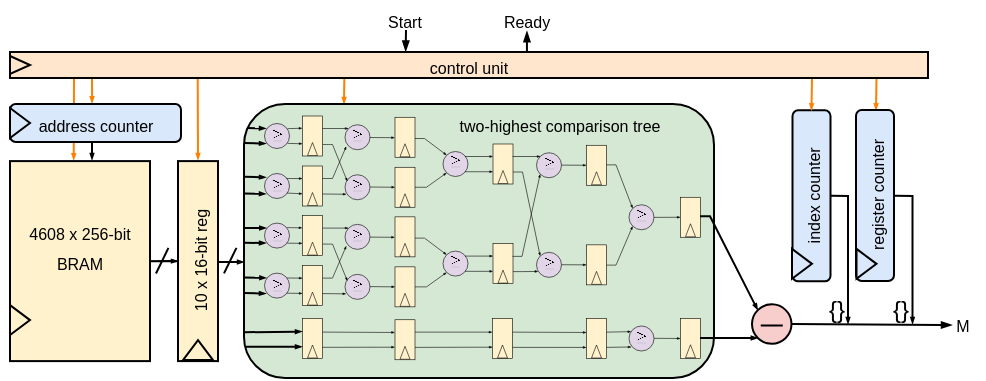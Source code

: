 <mxfile version="28.0.3">
  <diagram name="Page-1" id="Lm2m_auR1M7aOtymmEws">
    <mxGraphModel dx="601" dy="317" grid="1" gridSize="1" guides="1" tooltips="1" connect="1" arrows="1" fold="1" page="1" pageScale="1" pageWidth="595" pageHeight="842" math="1" shadow="0">
      <root>
        <mxCell id="0" />
        <mxCell id="1" parent="0" />
        <mxCell id="u5LdR0DTFu8338qAbrxq-368" value="" style="endArrow=blockThin;html=1;rounded=0;endSize=1;endFill=1;entryX=1;entryY=0.5;entryDx=0;entryDy=0;fillColor=#e51400;strokeColor=#FF8000;" edge="1" parent="1">
          <mxGeometry width="50" height="50" relative="1" as="geometry">
            <mxPoint x="463.25" y="40" as="sourcePoint" />
            <mxPoint x="463" y="56.18" as="targetPoint" />
          </mxGeometry>
        </mxCell>
        <mxCell id="u5LdR0DTFu8338qAbrxq-341" value="&lt;font style=&quot;font-size: 8px;&quot;&gt;index counter&lt;/font&gt;" style="rounded=1;whiteSpace=wrap;html=1;fillColor=#dae8fc;strokeColor=#000000;rotation=-90;" vertex="1" parent="1">
          <mxGeometry x="388" y="89.43" width="85.5" height="19" as="geometry" />
        </mxCell>
        <mxCell id="u5LdR0DTFu8338qAbrxq-373" value="&lt;font style=&quot;font-size: 8px;&quot;&gt;register counter&lt;/font&gt;" style="rounded=1;whiteSpace=wrap;html=1;fillColor=#dae8fc;strokeColor=#000000;rotation=-90;" vertex="1" parent="1">
          <mxGeometry x="419.75" y="89.25" width="85.5" height="19" as="geometry" />
        </mxCell>
        <mxCell id="u5LdR0DTFu8338qAbrxq-358" value="" style="endArrow=blockThin;html=1;rounded=0;endSize=1;endFill=1;entryX=0.455;entryY=-0.004;entryDx=0;entryDy=0;entryPerimeter=0;fillColor=#e51400;strokeColor=#FF8000;" edge="1" parent="1" target="u5LdR0DTFu8338qAbrxq-1">
          <mxGeometry width="50" height="50" relative="1" as="geometry">
            <mxPoint x="62" y="40" as="sourcePoint" />
            <mxPoint x="62" y="53" as="targetPoint" />
          </mxGeometry>
        </mxCell>
        <mxCell id="u5LdR0DTFu8338qAbrxq-354" value="" style="endArrow=blockThin;html=1;rounded=0;endSize=1;endFill=1;entryX=1;entryY=0.5;entryDx=0;entryDy=0;fillColor=#e51400;strokeColor=#FF8000;" edge="1" parent="1">
          <mxGeometry width="50" height="50" relative="1" as="geometry">
            <mxPoint x="431" y="40" as="sourcePoint" />
            <mxPoint x="430.75" y="56.18" as="targetPoint" />
          </mxGeometry>
        </mxCell>
        <mxCell id="u5LdR0DTFu8338qAbrxq-357" value="" style="endArrow=blockThin;html=1;rounded=0;endSize=1;endFill=1;entryX=0.48;entryY=-0.018;entryDx=0;entryDy=0;entryPerimeter=0;fillColor=#e51400;strokeColor=#FF8000;" edge="1" parent="1" target="u5LdR0DTFu8338qAbrxq-339">
          <mxGeometry width="50" height="50" relative="1" as="geometry">
            <mxPoint x="71" y="40" as="sourcePoint" />
            <mxPoint x="71" y="52" as="targetPoint" />
          </mxGeometry>
        </mxCell>
        <mxCell id="u5LdR0DTFu8338qAbrxq-360" value="" style="endArrow=blockThin;html=1;rounded=0;endSize=1;endFill=1;exitX=0.21;exitY=1.035;exitDx=0;exitDy=0;exitPerimeter=0;fillColor=#e51400;strokeColor=#FF8000;" edge="1" parent="1">
          <mxGeometry width="50" height="50" relative="1" as="geometry">
            <mxPoint x="123.87" y="39.7" as="sourcePoint" />
            <mxPoint x="124" y="81" as="targetPoint" />
          </mxGeometry>
        </mxCell>
        <mxCell id="u5LdR0DTFu8338qAbrxq-361" value="" style="endArrow=blockThin;html=1;rounded=0;endSize=1;endFill=1;fillColor=#e51400;strokeColor=#FF8000;" edge="1" parent="1">
          <mxGeometry width="50" height="50" relative="1" as="geometry">
            <mxPoint x="197.16" y="40" as="sourcePoint" />
            <mxPoint x="197" y="53" as="targetPoint" />
          </mxGeometry>
        </mxCell>
        <mxCell id="u5LdR0DTFu8338qAbrxq-352" value="&lt;font style=&quot;font-size: 8px;&quot;&gt;control unit&lt;/font&gt;" style="rounded=0;whiteSpace=wrap;html=1;fillColor=#ffe6cc;strokeColor=#000000;" vertex="1" parent="1">
          <mxGeometry x="30" y="27" width="459" height="13" as="geometry" />
        </mxCell>
        <mxCell id="u5LdR0DTFu8338qAbrxq-339" value="&lt;font style=&quot;font-size: 8px;&quot;&gt;address counter&lt;/font&gt;" style="rounded=1;whiteSpace=wrap;html=1;fillColor=#dae8fc;strokeColor=#000000;" vertex="1" parent="1">
          <mxGeometry x="30" y="53" width="85.5" height="19" as="geometry" />
        </mxCell>
        <mxCell id="u5LdR0DTFu8338qAbrxq-321" value="" style="rounded=1;whiteSpace=wrap;html=1;fillColor=#d5e8d4;strokeColor=#000000;" vertex="1" parent="1">
          <mxGeometry x="147" y="53" width="235" height="137" as="geometry" />
        </mxCell>
        <mxCell id="u5LdR0DTFu8338qAbrxq-265" value="" style="ellipse;whiteSpace=wrap;html=1;aspect=fixed;fillColor=#e1d5e7;strokeColor=#000000;strokeWidth=0.3;" vertex="1" parent="1">
          <mxGeometry x="157" y="137.3" width="12.5" height="12.5" as="geometry" />
        </mxCell>
        <mxCell id="u5LdR0DTFu8338qAbrxq-301" value="&lt;font style=&quot;font-size: 6px;&quot;&gt;$$\geq$$&lt;/font&gt;" style="text;html=1;align=center;verticalAlign=middle;whiteSpace=wrap;rounded=0;fillColor=none;strokeColor=none;" vertex="1" parent="1">
          <mxGeometry x="155.75" y="136.43" width="15" height="15" as="geometry" />
        </mxCell>
        <mxCell id="u5LdR0DTFu8338qAbrxq-231" value="" style="ellipse;whiteSpace=wrap;html=1;aspect=fixed;fillColor=#f8cecc;strokeColor=#000000;strokeWidth=1;" vertex="1" parent="1">
          <mxGeometry x="401" y="153.18" width="19.75" height="19.75" as="geometry" />
        </mxCell>
        <mxCell id="u5LdR0DTFu8338qAbrxq-228" value="" style="ellipse;whiteSpace=wrap;html=1;aspect=fixed;fillColor=#e1d5e7;strokeColor=#000000;strokeWidth=0.3;" vertex="1" parent="1">
          <mxGeometry x="339.25" y="163.75" width="12.5" height="12.5" as="geometry" />
        </mxCell>
        <mxCell id="u5LdR0DTFu8338qAbrxq-226" value="" style="ellipse;whiteSpace=wrap;html=1;aspect=fixed;fillColor=#e1d5e7;strokeColor=#000000;strokeWidth=0.3;" vertex="1" parent="1">
          <mxGeometry x="339.25" y="103.13" width="12.5" height="12.5" as="geometry" />
        </mxCell>
        <mxCell id="u5LdR0DTFu8338qAbrxq-264" value="" style="ellipse;whiteSpace=wrap;html=1;aspect=fixed;fillColor=#e1d5e7;strokeColor=#000000;strokeWidth=0.3;" vertex="1" parent="1">
          <mxGeometry x="157" y="112.3" width="12.5" height="12.5" as="geometry" />
        </mxCell>
        <mxCell id="u5LdR0DTFu8338qAbrxq-261" value="" style="ellipse;whiteSpace=wrap;html=1;aspect=fixed;fillColor=#e1d5e7;strokeColor=#000000;strokeWidth=0.3;" vertex="1" parent="1">
          <mxGeometry x="293" y="126.93" width="12.5" height="12.5" as="geometry" />
        </mxCell>
        <mxCell id="u5LdR0DTFu8338qAbrxq-216" value="" style="ellipse;whiteSpace=wrap;html=1;aspect=fixed;fillColor=#e1d5e7;strokeColor=#000000;strokeWidth=0.3;" vertex="1" parent="1">
          <mxGeometry x="293" y="77.13" width="12.5" height="12.5" as="geometry" />
        </mxCell>
        <mxCell id="u5LdR0DTFu8338qAbrxq-217" value="&lt;font style=&quot;font-size: 6px;&quot;&gt;$$\geq$$&lt;/font&gt;" style="text;html=1;align=center;verticalAlign=middle;whiteSpace=wrap;rounded=0;fillColor=none;strokeColor=none;" vertex="1" parent="1">
          <mxGeometry x="291.75" y="75.63" width="15" height="15" as="geometry" />
        </mxCell>
        <mxCell id="u5LdR0DTFu8338qAbrxq-269" value="&lt;font style=&quot;font-size: 6px;&quot;&gt;$$\geq$$&lt;/font&gt;" style="text;html=1;align=center;verticalAlign=middle;whiteSpace=wrap;rounded=0;fillColor=none;strokeColor=none;" vertex="1" parent="1">
          <mxGeometry x="291.75" y="125.43" width="15" height="15" as="geometry" />
        </mxCell>
        <mxCell id="u5LdR0DTFu8338qAbrxq-208" value="" style="ellipse;whiteSpace=wrap;html=1;aspect=fixed;fillColor=#e1d5e7;strokeColor=#000000;strokeWidth=0.3;" vertex="1" parent="1">
          <mxGeometry x="246.25" y="76.5" width="12.5" height="12.5" as="geometry" />
        </mxCell>
        <mxCell id="u5LdR0DTFu8338qAbrxq-192" value="" style="ellipse;whiteSpace=wrap;html=1;aspect=fixed;fillColor=#e1d5e7;strokeColor=#000000;strokeWidth=0.3;" vertex="1" parent="1">
          <mxGeometry x="197.25" y="88.13" width="12.5" height="12.5" as="geometry" />
        </mxCell>
        <mxCell id="u5LdR0DTFu8338qAbrxq-190" value="" style="ellipse;whiteSpace=wrap;html=1;aspect=fixed;fillColor=#e1d5e7;strokeColor=#000000;strokeWidth=0.3;" vertex="1" parent="1">
          <mxGeometry x="197.25" y="63.13" width="12.5" height="12.5" as="geometry" />
        </mxCell>
        <mxCell id="u5LdR0DTFu8338qAbrxq-169" value="" style="ellipse;whiteSpace=wrap;html=1;aspect=fixed;fillColor=#e1d5e7;strokeColor=#000000;strokeWidth=0.3;" vertex="1" parent="1">
          <mxGeometry x="157" y="62.5" width="12.5" height="12.5" as="geometry" />
        </mxCell>
        <mxCell id="u5LdR0DTFu8338qAbrxq-174" value="" style="ellipse;whiteSpace=wrap;html=1;aspect=fixed;fillColor=#e1d5e7;strokeColor=#000000;strokeWidth=0.3;" vertex="1" parent="1">
          <mxGeometry x="157" y="87.5" width="12.5" height="12.5" as="geometry" />
        </mxCell>
        <mxCell id="u5LdR0DTFu8338qAbrxq-191" value="&lt;font style=&quot;font-size: 6px;&quot;&gt;$$\geq$$&lt;/font&gt;" style="text;html=1;align=center;verticalAlign=middle;whiteSpace=wrap;rounded=0;fillColor=none;strokeColor=none;" vertex="1" parent="1">
          <mxGeometry x="196" y="61.63" width="15" height="15" as="geometry" />
        </mxCell>
        <mxCell id="u5LdR0DTFu8338qAbrxq-193" value="&lt;font style=&quot;font-size: 6px;&quot;&gt;$$\geq$$&lt;/font&gt;" style="text;html=1;align=center;verticalAlign=middle;whiteSpace=wrap;rounded=0;fillColor=none;strokeColor=none;" vertex="1" parent="1">
          <mxGeometry x="196" y="86.63" width="15" height="15" as="geometry" />
        </mxCell>
        <mxCell id="u5LdR0DTFu8338qAbrxq-209" value="&lt;font style=&quot;font-size: 6px;&quot;&gt;$$\geq$$&lt;/font&gt;" style="text;html=1;align=center;verticalAlign=middle;whiteSpace=wrap;rounded=0;fillColor=none;strokeColor=none;" vertex="1" parent="1">
          <mxGeometry x="245" y="74" width="15" height="15" as="geometry" />
        </mxCell>
        <mxCell id="u5LdR0DTFu8338qAbrxq-227" value="&lt;font style=&quot;font-size: 6px;&quot;&gt;$$\geq$$&lt;/font&gt;" style="text;html=1;align=center;verticalAlign=middle;whiteSpace=wrap;rounded=0;fillColor=none;strokeColor=none;" vertex="1" parent="1">
          <mxGeometry x="338" y="101.63" width="15" height="15" as="geometry" />
        </mxCell>
        <mxCell id="u5LdR0DTFu8338qAbrxq-229" value="&lt;font style=&quot;font-size: 6px;&quot;&gt;$$\geq$$&lt;/font&gt;" style="text;html=1;align=center;verticalAlign=middle;whiteSpace=wrap;rounded=0;fillColor=none;strokeColor=none;" vertex="1" parent="1">
          <mxGeometry x="338" y="162.13" width="15" height="15" as="geometry" />
        </mxCell>
        <mxCell id="u5LdR0DTFu8338qAbrxq-334" style="edgeStyle=orthogonalEdgeStyle;rounded=0;orthogonalLoop=1;jettySize=auto;html=1;entryX=0.5;entryY=1;entryDx=0;entryDy=0;endSize=1;endArrow=blockThin;endFill=1;" edge="1" parent="1" source="u5LdR0DTFu8338qAbrxq-1" target="u5LdR0DTFu8338qAbrxq-5">
          <mxGeometry relative="1" as="geometry" />
        </mxCell>
        <mxCell id="u5LdR0DTFu8338qAbrxq-1" value="&lt;font style=&quot;font-size: 8px;&quot; face=&quot;Helvetica&quot;&gt;BRAM&lt;/font&gt;" style="rounded=0;whiteSpace=wrap;html=1;fillColor=#fff2cc;strokeColor=#000000;" vertex="1" parent="1">
          <mxGeometry x="30" y="81.55" width="70" height="100" as="geometry" />
        </mxCell>
        <mxCell id="u5LdR0DTFu8338qAbrxq-2" value="&lt;font style=&quot;font-size: 8px;&quot;&gt;4608&lt;/font&gt;&lt;font style=&quot;font-size: 8px;&quot;&gt;&amp;nbsp;x 256-bit&lt;/font&gt;" style="text;html=1;align=center;verticalAlign=middle;whiteSpace=wrap;rounded=0;" vertex="1" parent="1">
          <mxGeometry x="25" y="111.55" width="80" height="10" as="geometry" />
        </mxCell>
        <mxCell id="u5LdR0DTFu8338qAbrxq-5" value="" style="rounded=0;whiteSpace=wrap;html=1;rotation=90;fillColor=#fff2cc;strokeColor=#000000;" vertex="1" parent="1">
          <mxGeometry x="74" y="121.55" width="100" height="20" as="geometry" />
        </mxCell>
        <mxCell id="u5LdR0DTFu8338qAbrxq-8" value="" style="triangle;whiteSpace=wrap;html=1;fillColor=#FFF2CC;strokeColor=#000000;" vertex="1" parent="1">
          <mxGeometry x="30" y="153.55" width="10" height="15" as="geometry" />
        </mxCell>
        <mxCell id="u5LdR0DTFu8338qAbrxq-3" value="" style="triangle;whiteSpace=wrap;html=1;fillColor=#fff2cc;strokeColor=#000000;rotation=-90;" vertex="1" parent="1">
          <mxGeometry x="119" y="168.55" width="10" height="15" as="geometry" />
        </mxCell>
        <mxCell id="u5LdR0DTFu8338qAbrxq-9" value="&lt;font style=&quot;font-size: 8px;&quot;&gt;10 x 16-bit&amp;nbsp;reg&lt;/font&gt;" style="text;html=1;align=center;verticalAlign=middle;whiteSpace=wrap;rounded=0;rotation=-90;" vertex="1" parent="1">
          <mxGeometry x="87.75" y="126.05" width="72.5" height="11" as="geometry" />
        </mxCell>
        <mxCell id="u5LdR0DTFu8338qAbrxq-170" value="" style="rounded=0;whiteSpace=wrap;html=1;strokeWidth=0.3;fillColor=#fff2cc;strokeColor=#000000;" vertex="1" parent="1">
          <mxGeometry x="271" y="160" width="10" height="20" as="geometry" />
        </mxCell>
        <mxCell id="u5LdR0DTFu8338qAbrxq-171" value="" style="triangle;whiteSpace=wrap;html=1;rotation=-90;strokeWidth=0.3;fillColor=#fff2cc;strokeColor=#000000;" vertex="1" parent="1">
          <mxGeometry x="272.75" y="174" width="6.5" height="5" as="geometry" />
        </mxCell>
        <mxCell id="u5LdR0DTFu8338qAbrxq-180" value="" style="rounded=0;whiteSpace=wrap;html=1;strokeWidth=0.3;fillColor=#fff2cc;strokeColor=#000000;" vertex="1" parent="1">
          <mxGeometry x="176" y="58.75" width="10" height="20" as="geometry" />
        </mxCell>
        <mxCell id="u5LdR0DTFu8338qAbrxq-181" value="" style="triangle;whiteSpace=wrap;html=1;rotation=-90;strokeWidth=0.3;fillColor=#fff2cc;strokeColor=#000000;" vertex="1" parent="1">
          <mxGeometry x="177.75" y="72.75" width="6.5" height="5" as="geometry" />
        </mxCell>
        <mxCell id="u5LdR0DTFu8338qAbrxq-182" value="" style="rounded=0;whiteSpace=wrap;html=1;strokeWidth=0.3;fillColor=#fff2cc;strokeColor=#000000;" vertex="1" parent="1">
          <mxGeometry x="176" y="83.75" width="10" height="20" as="geometry" />
        </mxCell>
        <mxCell id="u5LdR0DTFu8338qAbrxq-183" value="" style="triangle;whiteSpace=wrap;html=1;rotation=-90;strokeWidth=0.3;fillColor=#fff2cc;strokeColor=#000000;" vertex="1" parent="1">
          <mxGeometry x="177.75" y="97.75" width="6.5" height="5" as="geometry" />
        </mxCell>
        <mxCell id="u5LdR0DTFu8338qAbrxq-188" value="" style="rounded=0;whiteSpace=wrap;html=1;strokeWidth=0.3;fillColor=#fff2cc;strokeColor=#000000;" vertex="1" parent="1">
          <mxGeometry x="176" y="160" width="10" height="20" as="geometry" />
        </mxCell>
        <mxCell id="u5LdR0DTFu8338qAbrxq-189" value="" style="triangle;whiteSpace=wrap;html=1;rotation=-90;strokeWidth=0.3;fillColor=#fff2cc;strokeColor=#000000;" vertex="1" parent="1">
          <mxGeometry x="177.75" y="174" width="6.5" height="5" as="geometry" />
        </mxCell>
        <mxCell id="u5LdR0DTFu8338qAbrxq-198" value="" style="rounded=0;whiteSpace=wrap;html=1;strokeWidth=0.3;fillColor=#fff2cc;strokeColor=#000000;" vertex="1" parent="1">
          <mxGeometry x="222.25" y="59.38" width="10" height="20" as="geometry" />
        </mxCell>
        <mxCell id="u5LdR0DTFu8338qAbrxq-199" value="" style="triangle;whiteSpace=wrap;html=1;rotation=-90;strokeWidth=0.3;fillColor=#fff2cc;strokeColor=#000000;" vertex="1" parent="1">
          <mxGeometry x="224" y="73.38" width="6.5" height="5" as="geometry" />
        </mxCell>
        <mxCell id="u5LdR0DTFu8338qAbrxq-200" value="" style="rounded=0;whiteSpace=wrap;html=1;strokeWidth=0.3;fillColor=#fff2cc;strokeColor=#000000;" vertex="1" parent="1">
          <mxGeometry x="222.25" y="84.38" width="10" height="20" as="geometry" />
        </mxCell>
        <mxCell id="u5LdR0DTFu8338qAbrxq-201" value="" style="triangle;whiteSpace=wrap;html=1;rotation=-90;strokeWidth=0.3;fillColor=#fff2cc;strokeColor=#000000;" vertex="1" parent="1">
          <mxGeometry x="224" y="98.38" width="6.5" height="5" as="geometry" />
        </mxCell>
        <mxCell id="u5LdR0DTFu8338qAbrxq-206" value="" style="rounded=0;whiteSpace=wrap;html=1;strokeWidth=0.3;fillColor=#fff2cc;strokeColor=#000000;" vertex="1" parent="1">
          <mxGeometry x="222.25" y="160.63" width="10" height="20" as="geometry" />
        </mxCell>
        <mxCell id="u5LdR0DTFu8338qAbrxq-207" value="" style="triangle;whiteSpace=wrap;html=1;rotation=-90;strokeWidth=0.3;fillColor=#fff2cc;strokeColor=#000000;" vertex="1" parent="1">
          <mxGeometry x="224" y="174.63" width="6.5" height="5" as="geometry" />
        </mxCell>
        <mxCell id="u5LdR0DTFu8338qAbrxq-212" value="" style="rounded=0;whiteSpace=wrap;html=1;strokeWidth=0.3;fillColor=#fff2cc;strokeColor=#000000;" vertex="1" parent="1">
          <mxGeometry x="271.25" y="72.75" width="10" height="20" as="geometry" />
        </mxCell>
        <mxCell id="u5LdR0DTFu8338qAbrxq-213" value="" style="triangle;whiteSpace=wrap;html=1;rotation=-90;strokeWidth=0.3;fillColor=#fff2cc;strokeColor=#000000;" vertex="1" parent="1">
          <mxGeometry x="273" y="86.75" width="6.5" height="5" as="geometry" />
        </mxCell>
        <mxCell id="u5LdR0DTFu8338qAbrxq-218" value="" style="rounded=0;whiteSpace=wrap;html=1;strokeWidth=0.3;fillColor=#fff2cc;strokeColor=#000000;" vertex="1" parent="1">
          <mxGeometry x="318" y="73.38" width="10" height="20" as="geometry" />
        </mxCell>
        <mxCell id="u5LdR0DTFu8338qAbrxq-219" value="" style="triangle;whiteSpace=wrap;html=1;rotation=-90;strokeWidth=0.3;fillColor=#fff2cc;strokeColor=#000000;" vertex="1" parent="1">
          <mxGeometry x="319.75" y="87.38" width="6.5" height="5" as="geometry" />
        </mxCell>
        <mxCell id="u5LdR0DTFu8338qAbrxq-224" value="" style="rounded=0;whiteSpace=wrap;html=1;strokeWidth=0.3;fillColor=#fff2cc;strokeColor=#000000;" vertex="1" parent="1">
          <mxGeometry x="318" y="160" width="10" height="20" as="geometry" />
        </mxCell>
        <mxCell id="u5LdR0DTFu8338qAbrxq-225" value="" style="triangle;whiteSpace=wrap;html=1;rotation=-90;strokeWidth=0.3;fillColor=#fff2cc;strokeColor=#000000;" vertex="1" parent="1">
          <mxGeometry x="319.75" y="174" width="6.5" height="5" as="geometry" />
        </mxCell>
        <mxCell id="u5LdR0DTFu8338qAbrxq-235" value="" style="rounded=0;whiteSpace=wrap;html=1;strokeWidth=0.3;fillColor=#fff2cc;strokeColor=#000000;" vertex="1" parent="1">
          <mxGeometry x="365" y="99.38" width="10" height="20" as="geometry" />
        </mxCell>
        <mxCell id="u5LdR0DTFu8338qAbrxq-236" value="" style="triangle;whiteSpace=wrap;html=1;rotation=-90;strokeWidth=0.3;fillColor=#fff2cc;strokeColor=#000000;" vertex="1" parent="1">
          <mxGeometry x="366.75" y="113.38" width="6.5" height="5" as="geometry" />
        </mxCell>
        <mxCell id="u5LdR0DTFu8338qAbrxq-237" value="" style="rounded=0;whiteSpace=wrap;html=1;strokeWidth=0.3;fillColor=#fff2cc;strokeColor=#000000;" vertex="1" parent="1">
          <mxGeometry x="365" y="160" width="10" height="20" as="geometry" />
        </mxCell>
        <mxCell id="u5LdR0DTFu8338qAbrxq-238" value="" style="triangle;whiteSpace=wrap;html=1;rotation=-90;strokeWidth=0.3;fillColor=#fff2cc;strokeColor=#000000;" vertex="1" parent="1">
          <mxGeometry x="366.75" y="173.88" width="6.5" height="5" as="geometry" />
        </mxCell>
        <mxCell id="u5LdR0DTFu8338qAbrxq-240" value="" style="endArrow=blockThin;html=1;rounded=0;entryX=-0.012;entryY=0.306;entryDx=0;entryDy=0;entryPerimeter=0;endFill=1;endSize=1;strokeWidth=0.3;exitX=0.921;exitY=0.205;exitDx=0;exitDy=0;exitPerimeter=0;" edge="1" parent="1" source="u5LdR0DTFu8338qAbrxq-169" target="u5LdR0DTFu8338qAbrxq-180">
          <mxGeometry width="50" height="50" relative="1" as="geometry">
            <mxPoint x="169" y="65" as="sourcePoint" />
            <mxPoint x="225" y="55" as="targetPoint" />
          </mxGeometry>
        </mxCell>
        <mxCell id="u5LdR0DTFu8338qAbrxq-241" value="" style="endArrow=blockThin;html=1;rounded=0;exitX=0.922;exitY=0.795;exitDx=0;exitDy=0;exitPerimeter=0;entryX=-0.012;entryY=0.306;entryDx=0;entryDy=0;entryPerimeter=0;endFill=1;endSize=1;strokeWidth=0.3;" edge="1" parent="1" source="u5LdR0DTFu8338qAbrxq-169">
          <mxGeometry width="50" height="50" relative="1" as="geometry">
            <mxPoint x="162" y="72.62" as="sourcePoint" />
            <mxPoint x="176" y="72.62" as="targetPoint" />
          </mxGeometry>
        </mxCell>
        <mxCell id="u5LdR0DTFu8338qAbrxq-245" value="" style="endArrow=blockThin;html=1;rounded=0;exitX=0.839;exitY=0.33;exitDx=0;exitDy=0;exitPerimeter=0;endFill=1;endSize=1;strokeWidth=0.3;" edge="1" parent="1">
          <mxGeometry width="50" height="50" relative="1" as="geometry">
            <mxPoint x="186" y="65" as="sourcePoint" />
            <mxPoint x="199" y="65" as="targetPoint" />
          </mxGeometry>
        </mxCell>
        <mxCell id="u5LdR0DTFu8338qAbrxq-246" value="" style="endArrow=blockThin;html=1;rounded=0;exitX=1.016;exitY=0.712;exitDx=0;exitDy=0;exitPerimeter=0;endFill=1;endSize=1;strokeWidth=0.3;entryX=0.162;entryY=0.322;entryDx=0;entryDy=0;entryPerimeter=0;" edge="1" parent="1" source="u5LdR0DTFu8338qAbrxq-180" target="u5LdR0DTFu8338qAbrxq-193">
          <mxGeometry width="50" height="50" relative="1" as="geometry">
            <mxPoint x="186" y="72.66" as="sourcePoint" />
            <mxPoint x="199" y="72.66" as="targetPoint" />
            <Array as="points">
              <mxPoint x="187" y="73" />
              <mxPoint x="188" y="73" />
              <mxPoint x="189" y="73" />
              <mxPoint x="190" y="73" />
              <mxPoint x="191" y="73" />
            </Array>
          </mxGeometry>
        </mxCell>
        <mxCell id="u5LdR0DTFu8338qAbrxq-247" value="" style="endArrow=blockThin;html=1;rounded=0;entryX=-0.012;entryY=0.306;entryDx=0;entryDy=0;entryPerimeter=0;endFill=1;endSize=1;strokeWidth=0.3;" edge="1" parent="1">
          <mxGeometry width="50" height="50" relative="1" as="geometry">
            <mxPoint x="168" y="90" as="sourcePoint" />
            <mxPoint x="176" y="90.03" as="targetPoint" />
          </mxGeometry>
        </mxCell>
        <mxCell id="u5LdR0DTFu8338qAbrxq-248" value="" style="endArrow=blockThin;html=1;rounded=0;exitX=0.902;exitY=0.783;exitDx=0;exitDy=0;exitPerimeter=0;entryX=-0.012;entryY=0.306;entryDx=0;entryDy=0;entryPerimeter=0;endFill=1;endSize=1;strokeWidth=0.3;" edge="1" parent="1" source="u5LdR0DTFu8338qAbrxq-174">
          <mxGeometry width="50" height="50" relative="1" as="geometry">
            <mxPoint x="162" y="97.65" as="sourcePoint" />
            <mxPoint x="176" y="97.65" as="targetPoint" />
          </mxGeometry>
        </mxCell>
        <mxCell id="u5LdR0DTFu8338qAbrxq-249" value="" style="endArrow=blockThin;html=1;rounded=0;exitX=0.839;exitY=0.33;exitDx=0;exitDy=0;exitPerimeter=0;entryX=0.132;entryY=0.75;entryDx=0;entryDy=0;entryPerimeter=0;endFill=1;endSize=1;strokeWidth=0.3;" edge="1" parent="1" target="u5LdR0DTFu8338qAbrxq-193">
          <mxGeometry width="50" height="50" relative="1" as="geometry">
            <mxPoint x="186" y="97.75" as="sourcePoint" />
            <mxPoint x="200" y="97.75" as="targetPoint" />
          </mxGeometry>
        </mxCell>
        <mxCell id="u5LdR0DTFu8338qAbrxq-250" value="" style="endArrow=blockThin;html=1;rounded=0;exitX=0.839;exitY=0.33;exitDx=0;exitDy=0;exitPerimeter=0;entryX=0.127;entryY=0.819;entryDx=0;entryDy=0;entryPerimeter=0;endFill=1;endSize=1;strokeWidth=0.3;" edge="1" parent="1" target="u5LdR0DTFu8338qAbrxq-191">
          <mxGeometry width="50" height="50" relative="1" as="geometry">
            <mxPoint x="186" y="90" as="sourcePoint" />
            <mxPoint x="200" y="90" as="targetPoint" />
            <Array as="points">
              <mxPoint x="191" y="90" />
            </Array>
          </mxGeometry>
        </mxCell>
        <mxCell id="u5LdR0DTFu8338qAbrxq-251" value="" style="endArrow=blockThin;html=1;rounded=0;exitX=0.839;exitY=0.33;exitDx=0;exitDy=0;exitPerimeter=0;endFill=1;endSize=1;strokeWidth=0.3;entryX=0;entryY=0.5;entryDx=0;entryDy=0;" edge="1" parent="1" target="u5LdR0DTFu8338qAbrxq-200">
          <mxGeometry width="50" height="50" relative="1" as="geometry">
            <mxPoint x="209.75" y="94.25" as="sourcePoint" />
            <mxPoint x="221" y="94" as="targetPoint" />
          </mxGeometry>
        </mxCell>
        <mxCell id="u5LdR0DTFu8338qAbrxq-252" value="" style="endArrow=blockThin;html=1;rounded=0;exitX=0.839;exitY=0.33;exitDx=0;exitDy=0;exitPerimeter=0;endFill=1;endSize=1;strokeWidth=0.3;entryX=-0.009;entryY=0.511;entryDx=0;entryDy=0;entryPerimeter=0;" edge="1" parent="1" target="u5LdR0DTFu8338qAbrxq-198">
          <mxGeometry width="50" height="50" relative="1" as="geometry">
            <mxPoint x="209.75" y="69.5" as="sourcePoint" />
            <mxPoint x="222" y="69.25" as="targetPoint" />
          </mxGeometry>
        </mxCell>
        <mxCell id="u5LdR0DTFu8338qAbrxq-253" value="" style="endArrow=blockThin;html=1;rounded=0;exitX=0.839;exitY=0.33;exitDx=0;exitDy=0;exitPerimeter=0;endFill=1;endSize=1;strokeWidth=0.3;entryX=0;entryY=0;entryDx=0;entryDy=0;" edge="1" parent="1" target="u5LdR0DTFu8338qAbrxq-208">
          <mxGeometry width="50" height="50" relative="1" as="geometry">
            <mxPoint x="232.25" y="70" as="sourcePoint" />
            <mxPoint x="244.5" y="70.5" as="targetPoint" />
            <Array as="points">
              <mxPoint x="237" y="70" />
            </Array>
          </mxGeometry>
        </mxCell>
        <mxCell id="u5LdR0DTFu8338qAbrxq-254" value="" style="endArrow=blockThin;html=1;rounded=0;exitX=0.839;exitY=0.33;exitDx=0;exitDy=0;exitPerimeter=0;endFill=1;endSize=1;strokeWidth=0.3;entryX=0;entryY=1;entryDx=0;entryDy=0;" edge="1" parent="1" target="u5LdR0DTFu8338qAbrxq-208">
          <mxGeometry width="50" height="50" relative="1" as="geometry">
            <mxPoint x="232.25" y="94.38" as="sourcePoint" />
            <mxPoint x="247" y="103.38" as="targetPoint" />
            <Array as="points">
              <mxPoint x="238" y="94.38" />
            </Array>
          </mxGeometry>
        </mxCell>
        <mxCell id="u5LdR0DTFu8338qAbrxq-255" value="" style="endArrow=blockThin;html=1;rounded=0;exitX=0.839;exitY=0.33;exitDx=0;exitDy=0;exitPerimeter=0;entryX=-0.012;entryY=0.306;entryDx=0;entryDy=0;entryPerimeter=0;endFill=1;endSize=1;strokeWidth=0.3;" edge="1" parent="1">
          <mxGeometry width="50" height="50" relative="1" as="geometry">
            <mxPoint x="257.25" y="79" as="sourcePoint" />
            <mxPoint x="271.25" y="79" as="targetPoint" />
          </mxGeometry>
        </mxCell>
        <mxCell id="u5LdR0DTFu8338qAbrxq-256" value="" style="endArrow=blockThin;html=1;rounded=0;exitX=0.839;exitY=0.33;exitDx=0;exitDy=0;exitPerimeter=0;entryX=-0.012;entryY=0.306;entryDx=0;entryDy=0;entryPerimeter=0;endFill=1;endSize=1;strokeWidth=0.3;" edge="1" parent="1">
          <mxGeometry width="50" height="50" relative="1" as="geometry">
            <mxPoint x="257.25" y="86.62" as="sourcePoint" />
            <mxPoint x="271.25" y="86.62" as="targetPoint" />
          </mxGeometry>
        </mxCell>
        <mxCell id="u5LdR0DTFu8338qAbrxq-257" value="" style="endArrow=blockThin;html=1;rounded=0;exitX=0.839;exitY=0.33;exitDx=0;exitDy=0;exitPerimeter=0;entryX=-0.012;entryY=0.306;entryDx=0;entryDy=0;entryPerimeter=0;endFill=1;endSize=1;strokeWidth=0.3;" edge="1" parent="1">
          <mxGeometry width="50" height="50" relative="1" as="geometry">
            <mxPoint x="281" y="79" as="sourcePoint" />
            <mxPoint x="295" y="79" as="targetPoint" />
          </mxGeometry>
        </mxCell>
        <mxCell id="u5LdR0DTFu8338qAbrxq-258" value="" style="endArrow=blockThin;html=1;rounded=0;exitX=0.839;exitY=0.33;exitDx=0;exitDy=0;exitPerimeter=0;endFill=1;endSize=1;strokeWidth=0.3;entryX=0;entryY=0;entryDx=0;entryDy=0;" edge="1" parent="1" target="u5LdR0DTFu8338qAbrxq-261">
          <mxGeometry width="50" height="50" relative="1" as="geometry">
            <mxPoint x="281.25" y="86.75" as="sourcePoint" />
            <mxPoint x="299" y="114" as="targetPoint" />
            <Array as="points">
              <mxPoint x="286" y="86.75" />
            </Array>
          </mxGeometry>
        </mxCell>
        <mxCell id="u5LdR0DTFu8338qAbrxq-259" value="" style="endArrow=blockThin;html=1;rounded=0;exitX=0.839;exitY=0.33;exitDx=0;exitDy=0;exitPerimeter=0;entryX=0;entryY=0.5;entryDx=0;entryDy=0;endFill=1;endSize=1;strokeWidth=0.3;" edge="1" parent="1" target="u5LdR0DTFu8338qAbrxq-218">
          <mxGeometry width="50" height="50" relative="1" as="geometry">
            <mxPoint x="305.5" y="83.31" as="sourcePoint" />
            <mxPoint x="319.5" y="83.31" as="targetPoint" />
          </mxGeometry>
        </mxCell>
        <mxCell id="u5LdR0DTFu8338qAbrxq-260" value="" style="ellipse;whiteSpace=wrap;html=1;aspect=fixed;fillColor=#e1d5e7;strokeColor=#000000;strokeWidth=0.3;" vertex="1" parent="1">
          <mxGeometry x="246.25" y="126.3" width="12.5" height="12.5" as="geometry" />
        </mxCell>
        <mxCell id="u5LdR0DTFu8338qAbrxq-262" value="" style="ellipse;whiteSpace=wrap;html=1;aspect=fixed;fillColor=#e1d5e7;strokeColor=#000000;strokeWidth=0.3;" vertex="1" parent="1">
          <mxGeometry x="197.25" y="137.93" width="12.5" height="12.5" as="geometry" />
        </mxCell>
        <mxCell id="u5LdR0DTFu8338qAbrxq-263" value="" style="ellipse;whiteSpace=wrap;html=1;aspect=fixed;fillColor=#e1d5e7;strokeColor=#000000;strokeWidth=0.3;" vertex="1" parent="1">
          <mxGeometry x="197.25" y="112.93" width="12.5" height="12.5" as="geometry" />
        </mxCell>
        <mxCell id="u5LdR0DTFu8338qAbrxq-266" value="&lt;font style=&quot;font-size: 6px;&quot;&gt;$$\geq$$&lt;/font&gt;" style="text;html=1;align=center;verticalAlign=middle;whiteSpace=wrap;rounded=0;fillColor=none;strokeColor=none;" vertex="1" parent="1">
          <mxGeometry x="196" y="111.43" width="15" height="15" as="geometry" />
        </mxCell>
        <mxCell id="u5LdR0DTFu8338qAbrxq-267" value="&lt;font style=&quot;font-size: 6px;&quot;&gt;$$\geq$$&lt;/font&gt;" style="text;html=1;align=center;verticalAlign=middle;whiteSpace=wrap;rounded=0;fillColor=none;strokeColor=none;" vertex="1" parent="1">
          <mxGeometry x="196" y="136.43" width="15" height="15" as="geometry" />
        </mxCell>
        <mxCell id="u5LdR0DTFu8338qAbrxq-268" value="&lt;font style=&quot;font-size: 6px;&quot;&gt;$$\geq$$&lt;/font&gt;" style="text;html=1;align=center;verticalAlign=middle;whiteSpace=wrap;rounded=0;fillColor=none;strokeColor=none;" vertex="1" parent="1">
          <mxGeometry x="245" y="124.8" width="15" height="15" as="geometry" />
        </mxCell>
        <mxCell id="u5LdR0DTFu8338qAbrxq-270" value="" style="rounded=0;whiteSpace=wrap;html=1;strokeWidth=0.3;fillColor=#fff2cc;strokeColor=#000000;" vertex="1" parent="1">
          <mxGeometry x="176" y="108.55" width="10" height="20" as="geometry" />
        </mxCell>
        <mxCell id="u5LdR0DTFu8338qAbrxq-271" value="" style="triangle;whiteSpace=wrap;html=1;rotation=-90;strokeWidth=0.3;fillColor=#fff2cc;strokeColor=#000000;" vertex="1" parent="1">
          <mxGeometry x="177.75" y="122.55" width="6.5" height="5" as="geometry" />
        </mxCell>
        <mxCell id="u5LdR0DTFu8338qAbrxq-272" value="" style="rounded=0;whiteSpace=wrap;html=1;strokeWidth=0.3;fillColor=#fff2cc;strokeColor=#000000;" vertex="1" parent="1">
          <mxGeometry x="176" y="133.55" width="10" height="20" as="geometry" />
        </mxCell>
        <mxCell id="u5LdR0DTFu8338qAbrxq-273" value="" style="triangle;whiteSpace=wrap;html=1;rotation=-90;strokeWidth=0.3;fillColor=#fff2cc;strokeColor=#000000;" vertex="1" parent="1">
          <mxGeometry x="177.75" y="147.55" width="6.5" height="5" as="geometry" />
        </mxCell>
        <mxCell id="u5LdR0DTFu8338qAbrxq-274" value="" style="rounded=0;whiteSpace=wrap;html=1;strokeWidth=0.3;fillColor=#fff2cc;strokeColor=#000000;" vertex="1" parent="1">
          <mxGeometry x="222.25" y="109.18" width="10" height="20" as="geometry" />
        </mxCell>
        <mxCell id="u5LdR0DTFu8338qAbrxq-275" value="" style="triangle;whiteSpace=wrap;html=1;rotation=-90;strokeWidth=0.3;fillColor=#fff2cc;strokeColor=#000000;" vertex="1" parent="1">
          <mxGeometry x="224" y="123.18" width="6.5" height="5" as="geometry" />
        </mxCell>
        <mxCell id="u5LdR0DTFu8338qAbrxq-276" value="" style="rounded=0;whiteSpace=wrap;html=1;strokeWidth=0.3;fillColor=#fff2cc;strokeColor=#000000;" vertex="1" parent="1">
          <mxGeometry x="222.25" y="134.18" width="10" height="20" as="geometry" />
        </mxCell>
        <mxCell id="u5LdR0DTFu8338qAbrxq-277" value="" style="triangle;whiteSpace=wrap;html=1;rotation=-90;strokeWidth=0.3;fillColor=#fff2cc;strokeColor=#000000;" vertex="1" parent="1">
          <mxGeometry x="224" y="148.18" width="6.5" height="5" as="geometry" />
        </mxCell>
        <mxCell id="u5LdR0DTFu8338qAbrxq-278" value="" style="rounded=0;whiteSpace=wrap;html=1;strokeWidth=0.3;fillColor=#fff2cc;strokeColor=#000000;" vertex="1" parent="1">
          <mxGeometry x="271.25" y="122.55" width="10" height="20" as="geometry" />
        </mxCell>
        <mxCell id="u5LdR0DTFu8338qAbrxq-279" value="" style="triangle;whiteSpace=wrap;html=1;rotation=-90;strokeWidth=0.3;fillColor=#fff2cc;strokeColor=#000000;" vertex="1" parent="1">
          <mxGeometry x="273" y="136.55" width="6.5" height="5" as="geometry" />
        </mxCell>
        <mxCell id="u5LdR0DTFu8338qAbrxq-280" value="" style="rounded=0;whiteSpace=wrap;html=1;strokeWidth=0.3;fillColor=#fff2cc;strokeColor=#000000;" vertex="1" parent="1">
          <mxGeometry x="318" y="123.18" width="10" height="20" as="geometry" />
        </mxCell>
        <mxCell id="u5LdR0DTFu8338qAbrxq-281" value="" style="triangle;whiteSpace=wrap;html=1;rotation=-90;strokeWidth=0.3;fillColor=#fff2cc;strokeColor=#000000;" vertex="1" parent="1">
          <mxGeometry x="319.75" y="137.18" width="6.5" height="5" as="geometry" />
        </mxCell>
        <mxCell id="u5LdR0DTFu8338qAbrxq-282" value="" style="endArrow=blockThin;html=1;rounded=0;exitX=0.903;exitY=0.18;exitDx=0;exitDy=0;exitPerimeter=0;entryX=-0.012;entryY=0.306;entryDx=0;entryDy=0;entryPerimeter=0;endFill=1;endSize=1;strokeWidth=0.3;" edge="1" parent="1" target="u5LdR0DTFu8338qAbrxq-270" source="u5LdR0DTFu8338qAbrxq-264">
          <mxGeometry width="50" height="50" relative="1" as="geometry">
            <mxPoint x="162" y="114.8" as="sourcePoint" />
            <mxPoint x="225" y="104.8" as="targetPoint" />
          </mxGeometry>
        </mxCell>
        <mxCell id="u5LdR0DTFu8338qAbrxq-283" value="" style="endArrow=blockThin;html=1;rounded=0;exitX=0.907;exitY=0.804;exitDx=0;exitDy=0;exitPerimeter=0;entryX=-0.012;entryY=0.306;entryDx=0;entryDy=0;entryPerimeter=0;endFill=1;endSize=1;strokeWidth=0.3;" edge="1" parent="1" source="u5LdR0DTFu8338qAbrxq-264">
          <mxGeometry width="50" height="50" relative="1" as="geometry">
            <mxPoint x="162" y="122.42" as="sourcePoint" />
            <mxPoint x="176" y="122.42" as="targetPoint" />
          </mxGeometry>
        </mxCell>
        <mxCell id="u5LdR0DTFu8338qAbrxq-284" value="" style="endArrow=blockThin;html=1;rounded=0;exitX=0.839;exitY=0.33;exitDx=0;exitDy=0;exitPerimeter=0;endFill=1;endSize=1;strokeWidth=0.3;" edge="1" parent="1">
          <mxGeometry width="50" height="50" relative="1" as="geometry">
            <mxPoint x="186" y="114.8" as="sourcePoint" />
            <mxPoint x="199" y="114.8" as="targetPoint" />
          </mxGeometry>
        </mxCell>
        <mxCell id="u5LdR0DTFu8338qAbrxq-285" value="" style="endArrow=blockThin;html=1;rounded=0;exitX=1.016;exitY=0.712;exitDx=0;exitDy=0;exitPerimeter=0;endFill=1;endSize=1;strokeWidth=0.3;entryX=0.162;entryY=0.322;entryDx=0;entryDy=0;entryPerimeter=0;" edge="1" parent="1" source="u5LdR0DTFu8338qAbrxq-270" target="u5LdR0DTFu8338qAbrxq-267">
          <mxGeometry width="50" height="50" relative="1" as="geometry">
            <mxPoint x="186" y="122.46" as="sourcePoint" />
            <mxPoint x="199" y="122.46" as="targetPoint" />
            <Array as="points">
              <mxPoint x="187" y="122.8" />
              <mxPoint x="188" y="122.8" />
              <mxPoint x="189" y="122.8" />
              <mxPoint x="190" y="122.8" />
              <mxPoint x="191" y="122.8" />
            </Array>
          </mxGeometry>
        </mxCell>
        <mxCell id="u5LdR0DTFu8338qAbrxq-286" value="" style="endArrow=blockThin;html=1;rounded=0;entryX=-0.012;entryY=0.306;entryDx=0;entryDy=0;entryPerimeter=0;endFill=1;endSize=1;strokeWidth=0.3;exitX=0.832;exitY=0.221;exitDx=0;exitDy=0;exitPerimeter=0;" edge="1" parent="1" source="u5LdR0DTFu8338qAbrxq-301">
          <mxGeometry width="50" height="50" relative="1" as="geometry">
            <mxPoint x="169" y="140" as="sourcePoint" />
            <mxPoint x="176" y="139.83" as="targetPoint" />
          </mxGeometry>
        </mxCell>
        <mxCell id="u5LdR0DTFu8338qAbrxq-287" value="" style="endArrow=blockThin;html=1;rounded=0;exitX=0.827;exitY=0.728;exitDx=0;exitDy=0;exitPerimeter=0;entryX=-0.012;entryY=0.306;entryDx=0;entryDy=0;entryPerimeter=0;endFill=1;endSize=1;strokeWidth=0.3;" edge="1" parent="1" source="u5LdR0DTFu8338qAbrxq-301">
          <mxGeometry width="50" height="50" relative="1" as="geometry">
            <mxPoint x="162" y="147.45" as="sourcePoint" />
            <mxPoint x="176" y="147.45" as="targetPoint" />
          </mxGeometry>
        </mxCell>
        <mxCell id="u5LdR0DTFu8338qAbrxq-288" value="" style="endArrow=blockThin;html=1;rounded=0;exitX=0.839;exitY=0.33;exitDx=0;exitDy=0;exitPerimeter=0;entryX=0.122;entryY=0.749;entryDx=0;entryDy=0;entryPerimeter=0;endFill=1;endSize=1;strokeWidth=0.3;" edge="1" parent="1" target="u5LdR0DTFu8338qAbrxq-267">
          <mxGeometry width="50" height="50" relative="1" as="geometry">
            <mxPoint x="186" y="147.55" as="sourcePoint" />
            <mxPoint x="200" y="147.55" as="targetPoint" />
          </mxGeometry>
        </mxCell>
        <mxCell id="u5LdR0DTFu8338qAbrxq-289" value="" style="endArrow=blockThin;html=1;rounded=0;exitX=0.839;exitY=0.33;exitDx=0;exitDy=0;exitPerimeter=0;entryX=0.127;entryY=0.819;entryDx=0;entryDy=0;entryPerimeter=0;endFill=1;endSize=1;strokeWidth=0.3;" edge="1" parent="1" target="u5LdR0DTFu8338qAbrxq-266">
          <mxGeometry width="50" height="50" relative="1" as="geometry">
            <mxPoint x="186" y="139.8" as="sourcePoint" />
            <mxPoint x="200" y="139.8" as="targetPoint" />
            <Array as="points">
              <mxPoint x="191" y="139.8" />
            </Array>
          </mxGeometry>
        </mxCell>
        <mxCell id="u5LdR0DTFu8338qAbrxq-290" value="" style="endArrow=blockThin;html=1;rounded=0;exitX=0.839;exitY=0.33;exitDx=0;exitDy=0;exitPerimeter=0;endFill=1;endSize=1;strokeWidth=0.3;entryX=0;entryY=0.5;entryDx=0;entryDy=0;" edge="1" parent="1" target="u5LdR0DTFu8338qAbrxq-276">
          <mxGeometry width="50" height="50" relative="1" as="geometry">
            <mxPoint x="209.75" y="144.05" as="sourcePoint" />
            <mxPoint x="221" y="143.8" as="targetPoint" />
          </mxGeometry>
        </mxCell>
        <mxCell id="u5LdR0DTFu8338qAbrxq-291" value="" style="endArrow=blockThin;html=1;rounded=0;exitX=0.839;exitY=0.33;exitDx=0;exitDy=0;exitPerimeter=0;endFill=1;endSize=1;strokeWidth=0.3;entryX=-0.009;entryY=0.511;entryDx=0;entryDy=0;entryPerimeter=0;" edge="1" parent="1" target="u5LdR0DTFu8338qAbrxq-274">
          <mxGeometry width="50" height="50" relative="1" as="geometry">
            <mxPoint x="209.75" y="119.3" as="sourcePoint" />
            <mxPoint x="222" y="119.05" as="targetPoint" />
          </mxGeometry>
        </mxCell>
        <mxCell id="u5LdR0DTFu8338qAbrxq-292" value="" style="endArrow=blockThin;html=1;rounded=0;exitX=0.839;exitY=0.33;exitDx=0;exitDy=0;exitPerimeter=0;endFill=1;endSize=1;strokeWidth=0.3;entryX=0;entryY=0;entryDx=0;entryDy=0;" edge="1" parent="1" target="u5LdR0DTFu8338qAbrxq-260">
          <mxGeometry width="50" height="50" relative="1" as="geometry">
            <mxPoint x="232.25" y="119.8" as="sourcePoint" />
            <mxPoint x="244.5" y="120.3" as="targetPoint" />
            <Array as="points">
              <mxPoint x="237" y="119.8" />
            </Array>
          </mxGeometry>
        </mxCell>
        <mxCell id="u5LdR0DTFu8338qAbrxq-293" value="" style="endArrow=blockThin;html=1;rounded=0;exitX=0.839;exitY=0.33;exitDx=0;exitDy=0;exitPerimeter=0;endFill=1;endSize=1;strokeWidth=0.3;entryX=0;entryY=1;entryDx=0;entryDy=0;" edge="1" parent="1" target="u5LdR0DTFu8338qAbrxq-260">
          <mxGeometry width="50" height="50" relative="1" as="geometry">
            <mxPoint x="232.25" y="144.18" as="sourcePoint" />
            <mxPoint x="247" y="153.18" as="targetPoint" />
            <Array as="points">
              <mxPoint x="238" y="144.18" />
            </Array>
          </mxGeometry>
        </mxCell>
        <mxCell id="u5LdR0DTFu8338qAbrxq-294" value="" style="endArrow=blockThin;html=1;rounded=0;exitX=0.839;exitY=0.33;exitDx=0;exitDy=0;exitPerimeter=0;entryX=-0.012;entryY=0.306;entryDx=0;entryDy=0;entryPerimeter=0;endFill=1;endSize=1;strokeWidth=0.3;" edge="1" parent="1">
          <mxGeometry width="50" height="50" relative="1" as="geometry">
            <mxPoint x="257.25" y="128.8" as="sourcePoint" />
            <mxPoint x="271.25" y="128.8" as="targetPoint" />
          </mxGeometry>
        </mxCell>
        <mxCell id="u5LdR0DTFu8338qAbrxq-295" value="" style="endArrow=blockThin;html=1;rounded=0;exitX=0.839;exitY=0.33;exitDx=0;exitDy=0;exitPerimeter=0;entryX=-0.012;entryY=0.306;entryDx=0;entryDy=0;entryPerimeter=0;endFill=1;endSize=1;strokeWidth=0.3;" edge="1" parent="1">
          <mxGeometry width="50" height="50" relative="1" as="geometry">
            <mxPoint x="257.25" y="136.42" as="sourcePoint" />
            <mxPoint x="271.25" y="136.42" as="targetPoint" />
          </mxGeometry>
        </mxCell>
        <mxCell id="u5LdR0DTFu8338qAbrxq-297" value="" style="endArrow=blockThin;html=1;rounded=0;exitX=0.839;exitY=0.33;exitDx=0;exitDy=0;exitPerimeter=0;endFill=1;endSize=1;strokeWidth=0.3;entryX=0.068;entryY=0.763;entryDx=0;entryDy=0;entryPerimeter=0;" edge="1" parent="1" target="u5LdR0DTFu8338qAbrxq-261">
          <mxGeometry width="50" height="50" relative="1" as="geometry">
            <mxPoint x="281.25" y="136.55" as="sourcePoint" />
            <mxPoint x="293" y="145" as="targetPoint" />
            <Array as="points">
              <mxPoint x="286" y="136.55" />
            </Array>
          </mxGeometry>
        </mxCell>
        <mxCell id="u5LdR0DTFu8338qAbrxq-298" value="" style="endArrow=blockThin;html=1;rounded=0;exitX=0.839;exitY=0.33;exitDx=0;exitDy=0;exitPerimeter=0;entryX=0;entryY=0.5;entryDx=0;entryDy=0;endFill=1;endSize=1;strokeWidth=0.3;" edge="1" parent="1" target="u5LdR0DTFu8338qAbrxq-280">
          <mxGeometry width="50" height="50" relative="1" as="geometry">
            <mxPoint x="305.5" y="133.11" as="sourcePoint" />
            <mxPoint x="319.5" y="133.11" as="targetPoint" />
          </mxGeometry>
        </mxCell>
        <mxCell id="u5LdR0DTFu8338qAbrxq-299" value="" style="endArrow=blockThin;html=1;rounded=0;exitX=0.839;exitY=0.33;exitDx=0;exitDy=0;exitPerimeter=0;endFill=1;endSize=1;strokeWidth=0.3;entryX=0;entryY=1;entryDx=0;entryDy=0;" edge="1" parent="1" target="u5LdR0DTFu8338qAbrxq-216">
          <mxGeometry width="50" height="50" relative="1" as="geometry">
            <mxPoint x="281" y="128.93" as="sourcePoint" />
            <mxPoint x="294.75" y="171.18" as="targetPoint" />
            <Array as="points">
              <mxPoint x="285.75" y="128.93" />
            </Array>
          </mxGeometry>
        </mxCell>
        <mxCell id="u5LdR0DTFu8338qAbrxq-303" value="" style="endArrow=blockThin;html=1;rounded=0;exitX=0.839;exitY=0.33;exitDx=0;exitDy=0;exitPerimeter=0;endFill=1;endSize=1;strokeWidth=0.3;entryX=0;entryY=0;entryDx=0;entryDy=0;" edge="1" parent="1" target="u5LdR0DTFu8338qAbrxq-226">
          <mxGeometry width="50" height="50" relative="1" as="geometry">
            <mxPoint x="328" y="83.18" as="sourcePoint" />
            <mxPoint x="341.75" y="125.43" as="targetPoint" />
            <Array as="points">
              <mxPoint x="332.75" y="83.18" />
            </Array>
          </mxGeometry>
        </mxCell>
        <mxCell id="u5LdR0DTFu8338qAbrxq-304" value="" style="endArrow=blockThin;html=1;rounded=0;exitX=0.839;exitY=0.33;exitDx=0;exitDy=0;exitPerimeter=0;endFill=1;endSize=1;strokeWidth=0.3;entryX=0;entryY=1;entryDx=0;entryDy=0;" edge="1" parent="1" target="u5LdR0DTFu8338qAbrxq-226">
          <mxGeometry width="50" height="50" relative="1" as="geometry">
            <mxPoint x="328" y="133.31" as="sourcePoint" />
            <mxPoint x="342" y="92.38" as="targetPoint" />
            <Array as="points">
              <mxPoint x="332.75" y="133.31" />
            </Array>
          </mxGeometry>
        </mxCell>
        <mxCell id="u5LdR0DTFu8338qAbrxq-305" value="" style="endArrow=blockThin;html=1;rounded=0;exitX=0.839;exitY=0.33;exitDx=0;exitDy=0;exitPerimeter=0;entryX=0;entryY=0.5;entryDx=0;entryDy=0;endFill=1;endSize=1;strokeWidth=0.3;" edge="1" parent="1" target="u5LdR0DTFu8338qAbrxq-235">
          <mxGeometry width="50" height="50" relative="1" as="geometry">
            <mxPoint x="351.75" y="109.44" as="sourcePoint" />
            <mxPoint x="364.25" y="109.33" as="targetPoint" />
          </mxGeometry>
        </mxCell>
        <mxCell id="u5LdR0DTFu8338qAbrxq-306" value="" style="endArrow=blockThin;html=1;rounded=0;exitX=0.001;exitY=0.833;exitDx=0;exitDy=0;exitPerimeter=0;entryX=-0.012;entryY=0.306;entryDx=0;entryDy=0;entryPerimeter=0;endFill=1;endSize=1;strokeWidth=1;" edge="1" parent="1" source="u5LdR0DTFu8338qAbrxq-321">
          <mxGeometry width="50" height="50" relative="1" as="geometry">
            <mxPoint x="162" y="166.79" as="sourcePoint" />
            <mxPoint x="176" y="166.79" as="targetPoint" />
          </mxGeometry>
        </mxCell>
        <mxCell id="u5LdR0DTFu8338qAbrxq-307" value="" style="endArrow=blockThin;html=1;rounded=0;exitX=0.004;exitY=0.886;exitDx=0;exitDy=0;exitPerimeter=0;entryX=-0.012;entryY=0.306;entryDx=0;entryDy=0;entryPerimeter=0;endFill=1;endSize=1;strokeWidth=1;" edge="1" parent="1" source="u5LdR0DTFu8338qAbrxq-321">
          <mxGeometry width="50" height="50" relative="1" as="geometry">
            <mxPoint x="162" y="174.41" as="sourcePoint" />
            <mxPoint x="176" y="174.41" as="targetPoint" />
          </mxGeometry>
        </mxCell>
        <mxCell id="u5LdR0DTFu8338qAbrxq-308" value="" style="endArrow=blockThin;html=1;rounded=0;exitX=0.839;exitY=0.33;exitDx=0;exitDy=0;exitPerimeter=0;entryX=-0.007;entryY=0.318;entryDx=0;entryDy=0;entryPerimeter=0;endFill=1;endSize=1;strokeWidth=0.3;" edge="1" parent="1" target="u5LdR0DTFu8338qAbrxq-206">
          <mxGeometry width="50" height="50" relative="1" as="geometry">
            <mxPoint x="186" y="166.79" as="sourcePoint" />
            <mxPoint x="200" y="166.79" as="targetPoint" />
          </mxGeometry>
        </mxCell>
        <mxCell id="u5LdR0DTFu8338qAbrxq-309" value="" style="endArrow=blockThin;html=1;rounded=0;exitX=0.839;exitY=0.33;exitDx=0;exitDy=0;exitPerimeter=0;entryX=-0.007;entryY=0.686;entryDx=0;entryDy=0;entryPerimeter=0;endFill=1;endSize=1;strokeWidth=0.3;" edge="1" parent="1" target="u5LdR0DTFu8338qAbrxq-206">
          <mxGeometry width="50" height="50" relative="1" as="geometry">
            <mxPoint x="186" y="174.41" as="sourcePoint" />
            <mxPoint x="200" y="174.41" as="targetPoint" />
          </mxGeometry>
        </mxCell>
        <mxCell id="u5LdR0DTFu8338qAbrxq-312" value="" style="endArrow=blockThin;html=1;rounded=0;exitX=0.839;exitY=0.33;exitDx=0;exitDy=0;exitPerimeter=0;entryX=-0.008;entryY=0.341;entryDx=0;entryDy=0;entryPerimeter=0;endFill=1;endSize=1;strokeWidth=0.3;" edge="1" parent="1" target="u5LdR0DTFu8338qAbrxq-170">
          <mxGeometry width="50" height="50" relative="1" as="geometry">
            <mxPoint x="232.25" y="166.82" as="sourcePoint" />
            <mxPoint x="268.25" y="167.03" as="targetPoint" />
          </mxGeometry>
        </mxCell>
        <mxCell id="u5LdR0DTFu8338qAbrxq-313" value="" style="endArrow=blockThin;html=1;rounded=0;exitX=0.839;exitY=0.33;exitDx=0;exitDy=0;exitPerimeter=0;entryX=0.004;entryY=0.717;entryDx=0;entryDy=0;entryPerimeter=0;endFill=1;endSize=1;strokeWidth=0.3;" edge="1" parent="1" target="u5LdR0DTFu8338qAbrxq-170">
          <mxGeometry width="50" height="50" relative="1" as="geometry">
            <mxPoint x="232.25" y="174.44" as="sourcePoint" />
            <mxPoint x="268.25" y="174.03" as="targetPoint" />
          </mxGeometry>
        </mxCell>
        <mxCell id="u5LdR0DTFu8338qAbrxq-314" value="" style="endArrow=blockThin;html=1;rounded=0;exitX=0.839;exitY=0.33;exitDx=0;exitDy=0;exitPerimeter=0;endFill=1;endSize=1;strokeWidth=0.3;" edge="1" parent="1">
          <mxGeometry width="50" height="50" relative="1" as="geometry">
            <mxPoint x="281" y="166.82" as="sourcePoint" />
            <mxPoint x="318" y="167" as="targetPoint" />
          </mxGeometry>
        </mxCell>
        <mxCell id="u5LdR0DTFu8338qAbrxq-315" value="" style="endArrow=blockThin;html=1;rounded=0;exitX=0.839;exitY=0.33;exitDx=0;exitDy=0;exitPerimeter=0;entryX=-0.003;entryY=0.723;entryDx=0;entryDy=0;entryPerimeter=0;endFill=1;endSize=1;strokeWidth=0.3;" edge="1" parent="1" target="u5LdR0DTFu8338qAbrxq-224">
          <mxGeometry width="50" height="50" relative="1" as="geometry">
            <mxPoint x="281" y="174.44" as="sourcePoint" />
            <mxPoint x="319.75" y="174" as="targetPoint" />
          </mxGeometry>
        </mxCell>
        <mxCell id="u5LdR0DTFu8338qAbrxq-316" value="" style="endArrow=blockThin;html=1;rounded=0;exitX=1.016;exitY=0.712;exitDx=0;exitDy=0;exitPerimeter=0;endFill=1;endSize=1;strokeWidth=1;entryX=0;entryY=1;entryDx=0;entryDy=0;" edge="1" parent="1" target="u5LdR0DTFu8338qAbrxq-231">
          <mxGeometry width="50" height="50" relative="1" as="geometry">
            <mxPoint x="375" y="170" as="sourcePoint" />
            <mxPoint x="387" y="187" as="targetPoint" />
            <Array as="points">
              <mxPoint x="376" y="170" />
              <mxPoint x="377" y="170" />
              <mxPoint x="378" y="170" />
              <mxPoint x="379" y="170" />
              <mxPoint x="380" y="170" />
            </Array>
          </mxGeometry>
        </mxCell>
        <mxCell id="u5LdR0DTFu8338qAbrxq-317" value="" style="endArrow=blockThin;html=1;rounded=0;exitX=1.016;exitY=0.712;exitDx=0;exitDy=0;exitPerimeter=0;endFill=1;endSize=1;strokeWidth=1;entryX=0;entryY=0;entryDx=0;entryDy=0;" edge="1" parent="1" target="u5LdR0DTFu8338qAbrxq-231">
          <mxGeometry width="50" height="50" relative="1" as="geometry">
            <mxPoint x="375" y="109.18" as="sourcePoint" />
            <mxPoint x="392" y="123" as="targetPoint" />
            <Array as="points">
              <mxPoint x="376" y="109.18" />
              <mxPoint x="377" y="109.18" />
              <mxPoint x="378" y="109.18" />
              <mxPoint x="379" y="109.18" />
              <mxPoint x="380" y="109.18" />
            </Array>
          </mxGeometry>
        </mxCell>
        <mxCell id="u5LdR0DTFu8338qAbrxq-318" value="" style="endArrow=blockThin;html=1;rounded=0;exitX=0.839;exitY=0.33;exitDx=0;exitDy=0;exitPerimeter=0;endFill=1;endSize=1;strokeWidth=0.3;entryX=0.155;entryY=0.297;entryDx=0;entryDy=0;entryPerimeter=0;" edge="1" parent="1" target="u5LdR0DTFu8338qAbrxq-229">
          <mxGeometry width="50" height="50" relative="1" as="geometry">
            <mxPoint x="328" y="166.82" as="sourcePoint" />
            <mxPoint x="365" y="167" as="targetPoint" />
          </mxGeometry>
        </mxCell>
        <mxCell id="u5LdR0DTFu8338qAbrxq-319" value="" style="endArrow=blockThin;html=1;rounded=0;exitX=0.839;exitY=0.33;exitDx=0;exitDy=0;exitPerimeter=0;entryX=0.097;entryY=0.839;entryDx=0;entryDy=0;entryPerimeter=0;endFill=1;endSize=1;strokeWidth=0.3;" edge="1" parent="1" target="u5LdR0DTFu8338qAbrxq-228">
          <mxGeometry width="50" height="50" relative="1" as="geometry">
            <mxPoint x="328" y="174.44" as="sourcePoint" />
            <mxPoint x="365" y="174" as="targetPoint" />
          </mxGeometry>
        </mxCell>
        <mxCell id="u5LdR0DTFu8338qAbrxq-320" value="" style="endArrow=blockThin;html=1;rounded=0;exitX=0.839;exitY=0.33;exitDx=0;exitDy=0;exitPerimeter=0;endFill=1;endSize=1;strokeWidth=0.3;entryX=0;entryY=0.5;entryDx=0;entryDy=0;" edge="1" parent="1" target="u5LdR0DTFu8338qAbrxq-237">
          <mxGeometry width="50" height="50" relative="1" as="geometry">
            <mxPoint x="351.75" y="169.91" as="sourcePoint" />
            <mxPoint x="363.75" y="170.09" as="targetPoint" />
          </mxGeometry>
        </mxCell>
        <mxCell id="u5LdR0DTFu8338qAbrxq-323" value="&lt;font style=&quot;font-size: 8px;&quot;&gt;two-highest comparison tree&lt;/font&gt;" style="text;html=1;align=center;verticalAlign=middle;whiteSpace=wrap;rounded=0;" vertex="1" parent="1">
          <mxGeometry x="239" y="57" width="131.5" height="12.25" as="geometry" />
        </mxCell>
        <mxCell id="u5LdR0DTFu8338qAbrxq-324" value="" style="endArrow=blockThin;html=1;rounded=0;endFill=1;endSize=1;strokeWidth=1;entryX=0.095;entryY=0.212;entryDx=0;entryDy=0;exitX=0;exitY=0.629;exitDx=0;exitDy=0;exitPerimeter=0;entryPerimeter=0;" edge="1" parent="1" target="u5LdR0DTFu8338qAbrxq-265">
          <mxGeometry width="50" height="50" relative="1" as="geometry">
            <mxPoint x="147" y="139.793" as="sourcePoint" />
            <mxPoint x="152.831" y="139.751" as="targetPoint" />
          </mxGeometry>
        </mxCell>
        <mxCell id="u5LdR0DTFu8338qAbrxq-326" value="" style="endArrow=blockThin;html=1;rounded=0;endFill=1;endSize=1;strokeWidth=1;entryX=0.091;entryY=0.216;entryDx=0;entryDy=0;exitX=0;exitY=0.629;exitDx=0;exitDy=0;exitPerimeter=0;entryPerimeter=0;" edge="1" parent="1" target="u5LdR0DTFu8338qAbrxq-264">
          <mxGeometry width="50" height="50" relative="1" as="geometry">
            <mxPoint x="147" y="115" as="sourcePoint" />
            <mxPoint x="158" y="115.207" as="targetPoint" />
          </mxGeometry>
        </mxCell>
        <mxCell id="u5LdR0DTFu8338qAbrxq-327" value="" style="endArrow=blockThin;html=1;rounded=0;endFill=1;endSize=1;strokeWidth=1;entryX=0.095;entryY=0.212;entryDx=0;entryDy=0;exitX=0;exitY=0.629;exitDx=0;exitDy=0;exitPerimeter=0;entryPerimeter=0;" edge="1" parent="1">
          <mxGeometry width="50" height="50" relative="1" as="geometry">
            <mxPoint x="147" y="122.34" as="sourcePoint" />
            <mxPoint x="158" y="122.547" as="targetPoint" />
          </mxGeometry>
        </mxCell>
        <mxCell id="u5LdR0DTFu8338qAbrxq-328" value="" style="endArrow=blockThin;html=1;rounded=0;endFill=1;endSize=1;strokeWidth=1;entryX=0.095;entryY=0.212;entryDx=0;entryDy=0;exitX=0;exitY=0.629;exitDx=0;exitDy=0;exitPerimeter=0;entryPerimeter=0;" edge="1" parent="1">
          <mxGeometry width="50" height="50" relative="1" as="geometry">
            <mxPoint x="147" y="97.75" as="sourcePoint" />
            <mxPoint x="158" y="97.957" as="targetPoint" />
          </mxGeometry>
        </mxCell>
        <mxCell id="u5LdR0DTFu8338qAbrxq-329" value="" style="endArrow=blockThin;html=1;rounded=0;endFill=1;endSize=1;strokeWidth=1;entryX=0.095;entryY=0.212;entryDx=0;entryDy=0;exitX=0;exitY=0.629;exitDx=0;exitDy=0;exitPerimeter=0;entryPerimeter=0;" edge="1" parent="1">
          <mxGeometry width="50" height="50" relative="1" as="geometry">
            <mxPoint x="147" y="89.42" as="sourcePoint" />
            <mxPoint x="158" y="89.627" as="targetPoint" />
          </mxGeometry>
        </mxCell>
        <mxCell id="u5LdR0DTFu8338qAbrxq-330" value="" style="endArrow=blockThin;html=1;rounded=0;endFill=1;endSize=1;strokeWidth=1;entryX=0.095;entryY=0.212;entryDx=0;entryDy=0;exitX=0;exitY=0.629;exitDx=0;exitDy=0;exitPerimeter=0;entryPerimeter=0;" edge="1" parent="1">
          <mxGeometry width="50" height="50" relative="1" as="geometry">
            <mxPoint x="147" y="72.54" as="sourcePoint" />
            <mxPoint x="158" y="72.747" as="targetPoint" />
          </mxGeometry>
        </mxCell>
        <mxCell id="u5LdR0DTFu8338qAbrxq-331" value="" style="endArrow=blockThin;html=1;rounded=0;endFill=1;endSize=1;strokeWidth=1;entryX=0.095;entryY=0.212;entryDx=0;entryDy=0;entryPerimeter=0;" edge="1" parent="1">
          <mxGeometry width="50" height="50" relative="1" as="geometry">
            <mxPoint x="149" y="65" as="sourcePoint" />
            <mxPoint x="158" y="65.207" as="targetPoint" />
          </mxGeometry>
        </mxCell>
        <mxCell id="u5LdR0DTFu8338qAbrxq-332" value="" style="endArrow=blockThin;html=1;rounded=0;endFill=1;endSize=1;strokeWidth=1;entryX=0.095;entryY=0.212;entryDx=0;entryDy=0;exitX=0;exitY=0.629;exitDx=0;exitDy=0;exitPerimeter=0;entryPerimeter=0;" edge="1" parent="1">
          <mxGeometry width="50" height="50" relative="1" as="geometry">
            <mxPoint x="147" y="147.55" as="sourcePoint" />
            <mxPoint x="158" y="147.757" as="targetPoint" />
          </mxGeometry>
        </mxCell>
        <mxCell id="u5LdR0DTFu8338qAbrxq-300" value="&lt;font style=&quot;font-size: 6px;&quot;&gt;$$\geq$$&lt;/font&gt;" style="text;html=1;align=center;verticalAlign=middle;whiteSpace=wrap;rounded=0;fillColor=none;strokeColor=none;" vertex="1" parent="1">
          <mxGeometry x="155.75" y="111.43" width="15" height="15" as="geometry" />
        </mxCell>
        <mxCell id="u5LdR0DTFu8338qAbrxq-175" value="&lt;font style=&quot;font-size: 6px;&quot;&gt;$$\geq$$&lt;/font&gt;" style="text;html=1;align=center;verticalAlign=middle;whiteSpace=wrap;rounded=0;fillColor=none;strokeColor=none;" vertex="1" parent="1">
          <mxGeometry x="155.75" y="86" width="15" height="15" as="geometry" />
        </mxCell>
        <mxCell id="u5LdR0DTFu8338qAbrxq-24" value="&lt;font style=&quot;font-size: 6px;&quot;&gt;$$\geq$$&lt;/font&gt;" style="text;html=1;align=center;verticalAlign=middle;whiteSpace=wrap;rounded=0;fillColor=none;strokeColor=none;" vertex="1" parent="1">
          <mxGeometry x="155.75" y="61" width="15" height="15" as="geometry" />
        </mxCell>
        <mxCell id="u5LdR0DTFu8338qAbrxq-335" style="edgeStyle=orthogonalEdgeStyle;rounded=0;orthogonalLoop=1;jettySize=auto;html=1;entryX=0;entryY=0.632;entryDx=0;entryDy=0;entryPerimeter=0;endSize=1;endArrow=blockThin;endFill=1;" edge="1" parent="1">
          <mxGeometry relative="1" as="geometry">
            <mxPoint x="134" y="132" as="sourcePoint" />
            <mxPoint x="147" y="131.584" as="targetPoint" />
          </mxGeometry>
        </mxCell>
        <mxCell id="u5LdR0DTFu8338qAbrxq-336" value="" style="endArrow=none;html=1;rounded=0;exitX=0.584;exitY=0.207;exitDx=0;exitDy=0;exitPerimeter=0;" edge="1" parent="1">
          <mxGeometry width="50" height="50" relative="1" as="geometry">
            <mxPoint x="102.997" y="137.75" as="sourcePoint" />
            <mxPoint x="109.22" y="124.96" as="targetPoint" />
          </mxGeometry>
        </mxCell>
        <mxCell id="u5LdR0DTFu8338qAbrxq-337" value="" style="endArrow=none;html=1;rounded=0;exitX=0.584;exitY=0.207;exitDx=0;exitDy=0;exitPerimeter=0;" edge="1" parent="1">
          <mxGeometry width="50" height="50" relative="1" as="geometry">
            <mxPoint x="137" y="137.7" as="sourcePoint" />
            <mxPoint x="143.223" y="124.91" as="targetPoint" />
          </mxGeometry>
        </mxCell>
        <mxCell id="u5LdR0DTFu8338qAbrxq-338" value="" style="endArrow=blockThin;html=1;rounded=0;exitX=1;exitY=0.5;exitDx=0;exitDy=0;endSize=3;endFill=1;entryX=0;entryY=0.5;entryDx=0;entryDy=0;" edge="1" parent="1" source="u5LdR0DTFu8338qAbrxq-231">
          <mxGeometry width="50" height="50" relative="1" as="geometry">
            <mxPoint x="421" y="171" as="sourcePoint" />
            <mxPoint x="501" y="163.55" as="targetPoint" />
          </mxGeometry>
        </mxCell>
        <mxCell id="u5LdR0DTFu8338qAbrxq-340" value="" style="triangle;whiteSpace=wrap;html=1;fillColor=#dae8fc;strokeColor=#000000;" vertex="1" parent="1">
          <mxGeometry x="30" y="55" width="10" height="15" as="geometry" />
        </mxCell>
        <mxCell id="u5LdR0DTFu8338qAbrxq-349" value="" style="endArrow=blockThin;html=1;rounded=0;exitX=0.5;exitY=1;exitDx=0;exitDy=0;endSize=1;endFill=1;" edge="1" parent="1">
          <mxGeometry width="50" height="50" relative="1" as="geometry">
            <mxPoint x="440.25" y="98.93" as="sourcePoint" />
            <mxPoint x="449" y="163" as="targetPoint" />
            <Array as="points">
              <mxPoint x="449" y="99" />
            </Array>
          </mxGeometry>
        </mxCell>
        <mxCell id="u5LdR0DTFu8338qAbrxq-342" value="" style="triangle;whiteSpace=wrap;html=1;fillColor=#dae8fc;strokeColor=#000000;rotation=0;" vertex="1" parent="1">
          <mxGeometry x="421" y="125.43" width="10" height="15" as="geometry" />
        </mxCell>
        <mxCell id="u5LdR0DTFu8338qAbrxq-350" value="" style="endArrow=none;html=1;rounded=0;" edge="1" parent="1">
          <mxGeometry width="50" height="50" relative="1" as="geometry">
            <mxPoint x="405.38" y="163.75" as="sourcePoint" />
            <mxPoint x="416.38" y="163.75" as="targetPoint" />
          </mxGeometry>
        </mxCell>
        <mxCell id="u5LdR0DTFu8338qAbrxq-353" value="" style="triangle;whiteSpace=wrap;html=1;fillColor=#ffe6cc;strokeColor=#000000;" vertex="1" parent="1">
          <mxGeometry x="30" y="29" width="10" height="9" as="geometry" />
        </mxCell>
        <mxCell id="u5LdR0DTFu8338qAbrxq-359" value="" style="endArrow=blockThin;html=1;rounded=0;endSize=1;endFill=1;" edge="1" parent="1">
          <mxGeometry width="50" height="50" relative="1" as="geometry">
            <mxPoint x="71" y="72" as="sourcePoint" />
            <mxPoint x="71" y="81" as="targetPoint" />
          </mxGeometry>
        </mxCell>
        <mxCell id="u5LdR0DTFu8338qAbrxq-367" value="{}" style="text;html=1;align=center;verticalAlign=middle;whiteSpace=wrap;rounded=0;" vertex="1" parent="1">
          <mxGeometry x="434" y="147.75" width="19" height="17" as="geometry" />
        </mxCell>
        <mxCell id="u5LdR0DTFu8338qAbrxq-370" value="" style="endArrow=blockThin;html=1;rounded=0;exitX=0.5;exitY=1;exitDx=0;exitDy=0;endSize=1;endFill=1;" edge="1" parent="1">
          <mxGeometry width="50" height="50" relative="1" as="geometry">
            <mxPoint x="472.5" y="98.93" as="sourcePoint" />
            <mxPoint x="481.25" y="163" as="targetPoint" />
            <Array as="points">
              <mxPoint x="481.25" y="99" />
            </Array>
          </mxGeometry>
        </mxCell>
        <mxCell id="u5LdR0DTFu8338qAbrxq-371" value="" style="triangle;whiteSpace=wrap;html=1;fillColor=#dae8fc;strokeColor=#000000;rotation=0;" vertex="1" parent="1">
          <mxGeometry x="453.25" y="125.43" width="10" height="15" as="geometry" />
        </mxCell>
        <mxCell id="u5LdR0DTFu8338qAbrxq-372" value="{}" style="text;html=1;align=center;verticalAlign=middle;whiteSpace=wrap;rounded=0;" vertex="1" parent="1">
          <mxGeometry x="466" y="147.55" width="19" height="17" as="geometry" />
        </mxCell>
        <mxCell id="u5LdR0DTFu8338qAbrxq-374" value="&lt;font style=&quot;font-size: 8px;&quot;&gt;M&lt;/font&gt;" style="text;html=1;align=center;verticalAlign=middle;whiteSpace=wrap;rounded=0;" vertex="1" parent="1">
          <mxGeometry x="496" y="153.18" width="21" height="20" as="geometry" />
        </mxCell>
        <mxCell id="u5LdR0DTFu8338qAbrxq-375" value="" style="endArrow=blockThin;html=1;rounded=0;entryX=0.431;entryY=-0.019;entryDx=0;entryDy=0;entryPerimeter=0;endSize=3;endFill=1;" edge="1" parent="1" target="u5LdR0DTFu8338qAbrxq-352">
          <mxGeometry width="50" height="50" relative="1" as="geometry">
            <mxPoint x="228" y="16" as="sourcePoint" />
            <mxPoint x="228.001" y="24.519" as="targetPoint" />
          </mxGeometry>
        </mxCell>
        <mxCell id="u5LdR0DTFu8338qAbrxq-376" value="&lt;font style=&quot;font-size: 8px;&quot;&gt;Start&lt;/font&gt;" style="text;html=1;align=center;verticalAlign=middle;whiteSpace=wrap;rounded=0;" vertex="1" parent="1">
          <mxGeometry x="216.75" y="1" width="21" height="20" as="geometry" />
        </mxCell>
        <mxCell id="u5LdR0DTFu8338qAbrxq-377" value="" style="endArrow=blockThin;html=1;rounded=0;entryX=0.518;entryY=0.75;entryDx=0;entryDy=0;entryPerimeter=0;endSize=3;endFill=1;exitX=0.564;exitY=-0.046;exitDx=0;exitDy=0;exitPerimeter=0;" edge="1" parent="1">
          <mxGeometry width="50" height="50" relative="1" as="geometry">
            <mxPoint x="288.466" y="27.002" as="sourcePoint" />
            <mxPoint x="288.468" y="16.6" as="targetPoint" />
          </mxGeometry>
        </mxCell>
        <mxCell id="u5LdR0DTFu8338qAbrxq-378" value="&lt;font style=&quot;font-size: 8px;&quot;&gt;Ready&lt;/font&gt;" style="text;html=1;align=center;verticalAlign=middle;whiteSpace=wrap;rounded=0;" vertex="1" parent="1">
          <mxGeometry x="278" y="1" width="21" height="20" as="geometry" />
        </mxCell>
      </root>
    </mxGraphModel>
  </diagram>
</mxfile>
